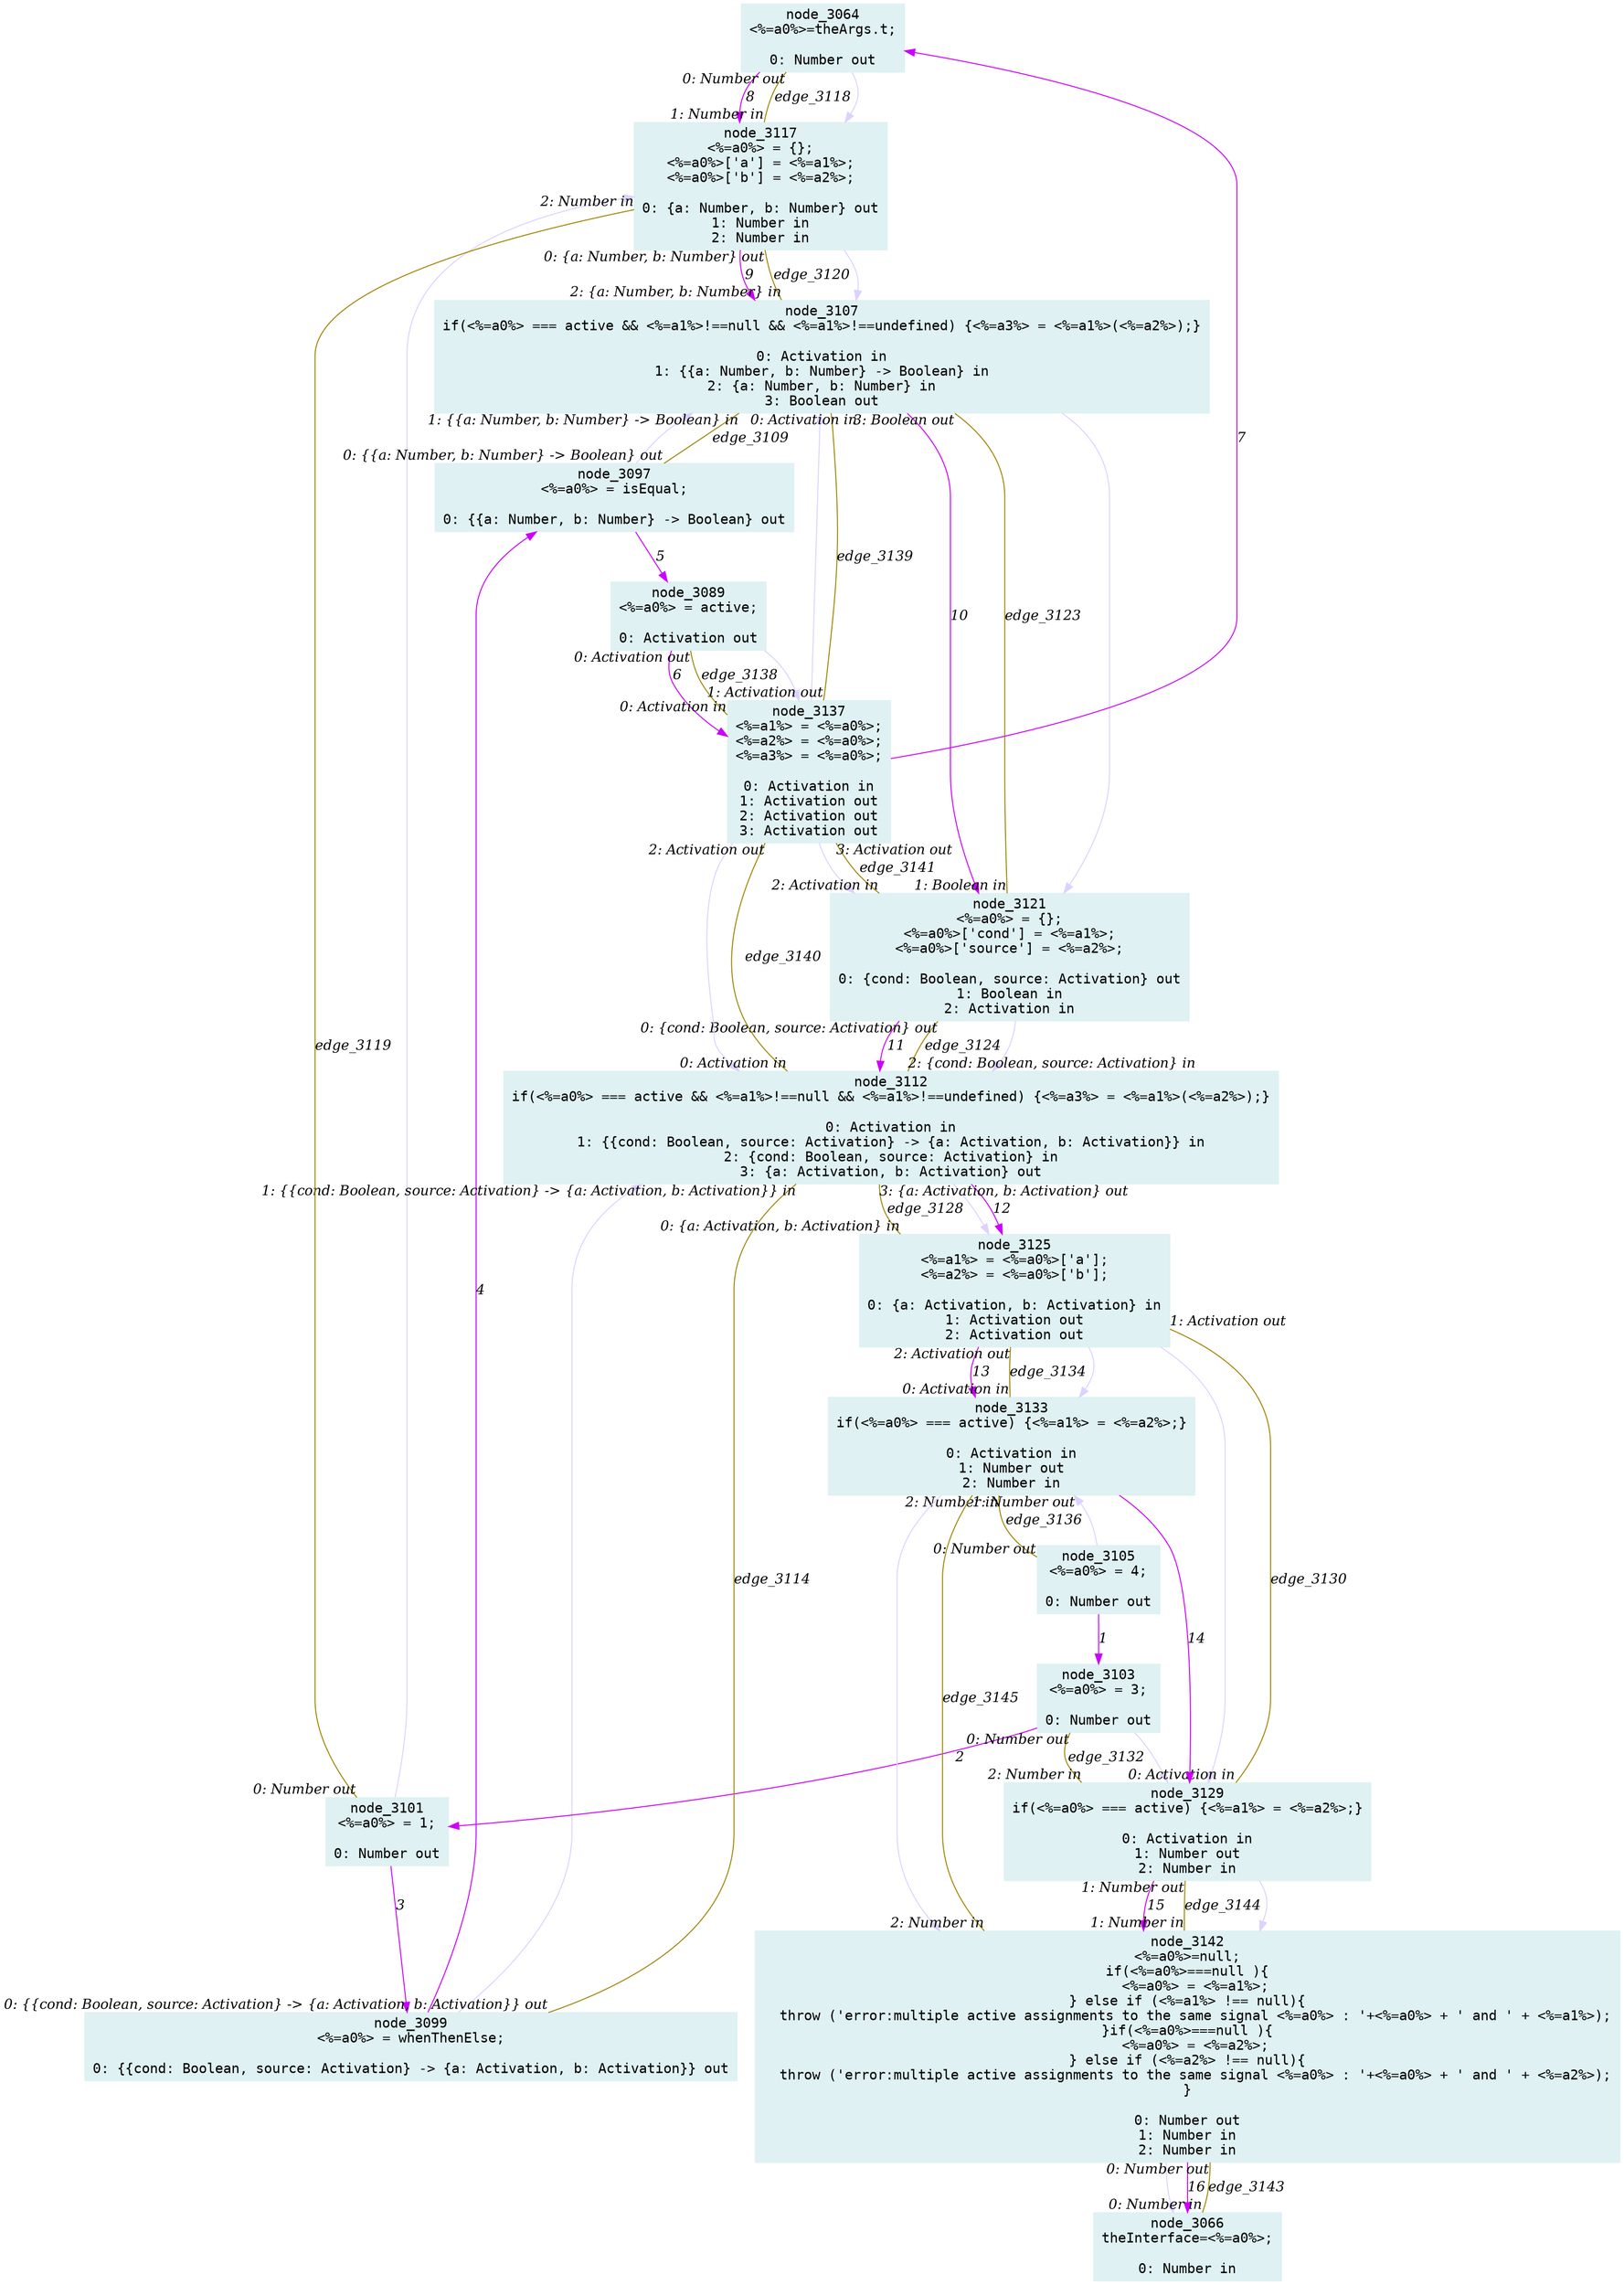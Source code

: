 digraph g{node_3064 [shape="box", style="filled", color="#dff1f2", fontname="Courier", label="node_3064
<%=a0%>=theArgs.t;

0: Number out" ]
node_3066 [shape="box", style="filled", color="#dff1f2", fontname="Courier", label="node_3066
theInterface=<%=a0%>;

0: Number in" ]
node_3089 [shape="box", style="filled", color="#dff1f2", fontname="Courier", label="node_3089
<%=a0%> = active;

0: Activation out" ]
node_3097 [shape="box", style="filled", color="#dff1f2", fontname="Courier", label="node_3097
<%=a0%> = isEqual;

0: {{a: Number, b: Number} -> Boolean} out" ]
node_3099 [shape="box", style="filled", color="#dff1f2", fontname="Courier", label="node_3099
<%=a0%> = whenThenElse;

0: {{cond: Boolean, source: Activation} -> {a: Activation, b: Activation}} out" ]
node_3101 [shape="box", style="filled", color="#dff1f2", fontname="Courier", label="node_3101
<%=a0%> = 1;

0: Number out" ]
node_3103 [shape="box", style="filled", color="#dff1f2", fontname="Courier", label="node_3103
<%=a0%> = 3;

0: Number out" ]
node_3105 [shape="box", style="filled", color="#dff1f2", fontname="Courier", label="node_3105
<%=a0%> = 4;

0: Number out" ]
node_3107 [shape="box", style="filled", color="#dff1f2", fontname="Courier", label="node_3107
if(<%=a0%> === active && <%=a1%>!==null && <%=a1%>!==undefined) {<%=a3%> = <%=a1%>(<%=a2%>);}

0: Activation in
1: {{a: Number, b: Number} -> Boolean} in
2: {a: Number, b: Number} in
3: Boolean out" ]
node_3112 [shape="box", style="filled", color="#dff1f2", fontname="Courier", label="node_3112
if(<%=a0%> === active && <%=a1%>!==null && <%=a1%>!==undefined) {<%=a3%> = <%=a1%>(<%=a2%>);}

0: Activation in
1: {{cond: Boolean, source: Activation} -> {a: Activation, b: Activation}} in
2: {cond: Boolean, source: Activation} in
3: {a: Activation, b: Activation} out" ]
node_3117 [shape="box", style="filled", color="#dff1f2", fontname="Courier", label="node_3117
<%=a0%> = {};
<%=a0%>['a'] = <%=a1%>;
<%=a0%>['b'] = <%=a2%>;

0: {a: Number, b: Number} out
1: Number in
2: Number in" ]
node_3121 [shape="box", style="filled", color="#dff1f2", fontname="Courier", label="node_3121
<%=a0%> = {};
<%=a0%>['cond'] = <%=a1%>;
<%=a0%>['source'] = <%=a2%>;

0: {cond: Boolean, source: Activation} out
1: Boolean in
2: Activation in" ]
node_3125 [shape="box", style="filled", color="#dff1f2", fontname="Courier", label="node_3125
<%=a1%> = <%=a0%>['a'];
<%=a2%> = <%=a0%>['b'];

0: {a: Activation, b: Activation} in
1: Activation out
2: Activation out" ]
node_3129 [shape="box", style="filled", color="#dff1f2", fontname="Courier", label="node_3129
if(<%=a0%> === active) {<%=a1%> = <%=a2%>;}

0: Activation in
1: Number out
2: Number in" ]
node_3133 [shape="box", style="filled", color="#dff1f2", fontname="Courier", label="node_3133
if(<%=a0%> === active) {<%=a1%> = <%=a2%>;}

0: Activation in
1: Number out
2: Number in" ]
node_3137 [shape="box", style="filled", color="#dff1f2", fontname="Courier", label="node_3137
<%=a1%> = <%=a0%>;
<%=a2%> = <%=a0%>;
<%=a3%> = <%=a0%>;

0: Activation in
1: Activation out
2: Activation out
3: Activation out" ]
node_3142 [shape="box", style="filled", color="#dff1f2", fontname="Courier", label="node_3142
<%=a0%>=null;
if(<%=a0%>===null ){
  <%=a0%> = <%=a1%>;
} else if (<%=a1%> !== null){
  throw ('error:multiple active assignments to the same signal <%=a0%> : '+<%=a0%> + ' and ' + <%=a1%>);
}if(<%=a0%>===null ){
  <%=a0%> = <%=a2%>;
} else if (<%=a2%> !== null){
  throw ('error:multiple active assignments to the same signal <%=a0%> : '+<%=a0%> + ' and ' + <%=a2%>);
}

0: Number out
1: Number in
2: Number in" ]
node_3142 -> node_3066 [dir=forward, arrowHead=normal, fontname="Times-Italic", arrowsize=1, color="#ddd2ff", label="",  headlabel="", taillabel="" ]
node_3129 -> node_3142 [dir=forward, arrowHead=normal, fontname="Times-Italic", arrowsize=1, color="#ddd2ff", label="",  headlabel="", taillabel="" ]
node_3133 -> node_3142 [dir=forward, arrowHead=normal, fontname="Times-Italic", arrowsize=1, color="#ddd2ff", label="",  headlabel="", taillabel="" ]
node_3125 -> node_3129 [dir=forward, arrowHead=normal, fontname="Times-Italic", arrowsize=1, color="#ddd2ff", label="",  headlabel="", taillabel="" ]
node_3125 -> node_3133 [dir=forward, arrowHead=normal, fontname="Times-Italic", arrowsize=1, color="#ddd2ff", label="",  headlabel="", taillabel="" ]
node_3112 -> node_3125 [dir=forward, arrowHead=normal, fontname="Times-Italic", arrowsize=1, color="#ddd2ff", label="",  headlabel="", taillabel="" ]
node_3121 -> node_3112 [dir=forward, arrowHead=normal, fontname="Times-Italic", arrowsize=1, color="#ddd2ff", label="",  headlabel="", taillabel="" ]
node_3107 -> node_3121 [dir=forward, arrowHead=normal, fontname="Times-Italic", arrowsize=1, color="#ddd2ff", label="",  headlabel="", taillabel="" ]
node_3117 -> node_3107 [dir=forward, arrowHead=normal, fontname="Times-Italic", arrowsize=1, color="#ddd2ff", label="",  headlabel="", taillabel="" ]
node_3064 -> node_3117 [dir=forward, arrowHead=normal, fontname="Times-Italic", arrowsize=1, color="#ddd2ff", label="",  headlabel="", taillabel="" ]
node_3137 -> node_3107 [dir=forward, arrowHead=normal, fontname="Times-Italic", arrowsize=1, color="#ddd2ff", label="",  headlabel="", taillabel="" ]
node_3137 -> node_3112 [dir=forward, arrowHead=normal, fontname="Times-Italic", arrowsize=1, color="#ddd2ff", label="",  headlabel="", taillabel="" ]
node_3137 -> node_3121 [dir=forward, arrowHead=normal, fontname="Times-Italic", arrowsize=1, color="#ddd2ff", label="",  headlabel="", taillabel="" ]
node_3089 -> node_3137 [dir=forward, arrowHead=normal, fontname="Times-Italic", arrowsize=1, color="#ddd2ff", label="",  headlabel="", taillabel="" ]
node_3097 -> node_3107 [dir=forward, arrowHead=normal, fontname="Times-Italic", arrowsize=1, color="#ddd2ff", label="",  headlabel="", taillabel="" ]
node_3099 -> node_3112 [dir=forward, arrowHead=normal, fontname="Times-Italic", arrowsize=1, color="#ddd2ff", label="",  headlabel="", taillabel="" ]
node_3101 -> node_3117 [dir=forward, arrowHead=normal, fontname="Times-Italic", arrowsize=1, color="#ddd2ff", label="",  headlabel="", taillabel="" ]
node_3103 -> node_3129 [dir=forward, arrowHead=normal, fontname="Times-Italic", arrowsize=1, color="#ddd2ff", label="",  headlabel="", taillabel="" ]
node_3105 -> node_3133 [dir=forward, arrowHead=normal, fontname="Times-Italic", arrowsize=1, color="#ddd2ff", label="",  headlabel="", taillabel="" ]
node_3105 -> node_3103 [dir=forward, arrowHead=normal, fontname="Times-Italic", arrowsize=1, color="#cc00ff", label="1",  headlabel="", taillabel="" ]
node_3103 -> node_3101 [dir=forward, arrowHead=normal, fontname="Times-Italic", arrowsize=1, color="#cc00ff", label="2",  headlabel="", taillabel="" ]
node_3101 -> node_3099 [dir=forward, arrowHead=normal, fontname="Times-Italic", arrowsize=1, color="#cc00ff", label="3",  headlabel="", taillabel="" ]
node_3099 -> node_3097 [dir=forward, arrowHead=normal, fontname="Times-Italic", arrowsize=1, color="#cc00ff", label="4",  headlabel="", taillabel="" ]
node_3097 -> node_3089 [dir=forward, arrowHead=normal, fontname="Times-Italic", arrowsize=1, color="#cc00ff", label="5",  headlabel="", taillabel="" ]
node_3089 -> node_3137 [dir=forward, arrowHead=normal, fontname="Times-Italic", arrowsize=1, color="#cc00ff", label="6",  headlabel="", taillabel="" ]
node_3137 -> node_3064 [dir=forward, arrowHead=normal, fontname="Times-Italic", arrowsize=1, color="#cc00ff", label="7",  headlabel="", taillabel="" ]
node_3064 -> node_3117 [dir=forward, arrowHead=normal, fontname="Times-Italic", arrowsize=1, color="#cc00ff", label="8",  headlabel="", taillabel="" ]
node_3117 -> node_3107 [dir=forward, arrowHead=normal, fontname="Times-Italic", arrowsize=1, color="#cc00ff", label="9",  headlabel="", taillabel="" ]
node_3107 -> node_3121 [dir=forward, arrowHead=normal, fontname="Times-Italic", arrowsize=1, color="#cc00ff", label="10",  headlabel="", taillabel="" ]
node_3121 -> node_3112 [dir=forward, arrowHead=normal, fontname="Times-Italic", arrowsize=1, color="#cc00ff", label="11",  headlabel="", taillabel="" ]
node_3112 -> node_3125 [dir=forward, arrowHead=normal, fontname="Times-Italic", arrowsize=1, color="#cc00ff", label="12",  headlabel="", taillabel="" ]
node_3125 -> node_3133 [dir=forward, arrowHead=normal, fontname="Times-Italic", arrowsize=1, color="#cc00ff", label="13",  headlabel="", taillabel="" ]
node_3133 -> node_3129 [dir=forward, arrowHead=normal, fontname="Times-Italic", arrowsize=1, color="#cc00ff", label="14",  headlabel="", taillabel="" ]
node_3129 -> node_3142 [dir=forward, arrowHead=normal, fontname="Times-Italic", arrowsize=1, color="#cc00ff", label="15",  headlabel="", taillabel="" ]
node_3142 -> node_3066 [dir=forward, arrowHead=normal, fontname="Times-Italic", arrowsize=1, color="#cc00ff", label="16",  headlabel="", taillabel="" ]
node_3107 -> node_3097 [dir=none, arrowHead=none, fontname="Times-Italic", arrowsize=1, color="#9d8400", label="edge_3109",  headlabel="0: {{a: Number, b: Number} -> Boolean} out", taillabel="1: {{a: Number, b: Number} -> Boolean} in" ]
node_3112 -> node_3099 [dir=none, arrowHead=none, fontname="Times-Italic", arrowsize=1, color="#9d8400", label="edge_3114",  headlabel="0: {{cond: Boolean, source: Activation} -> {a: Activation, b: Activation}} out", taillabel="1: {{cond: Boolean, source: Activation} -> {a: Activation, b: Activation}} in" ]
node_3117 -> node_3064 [dir=none, arrowHead=none, fontname="Times-Italic", arrowsize=1, color="#9d8400", label="edge_3118",  headlabel="0: Number out", taillabel="1: Number in" ]
node_3117 -> node_3101 [dir=none, arrowHead=none, fontname="Times-Italic", arrowsize=1, color="#9d8400", label="edge_3119",  headlabel="0: Number out", taillabel="2: Number in" ]
node_3117 -> node_3107 [dir=none, arrowHead=none, fontname="Times-Italic", arrowsize=1, color="#9d8400", label="edge_3120",  headlabel="2: {a: Number, b: Number} in", taillabel="0: {a: Number, b: Number} out" ]
node_3121 -> node_3107 [dir=none, arrowHead=none, fontname="Times-Italic", arrowsize=1, color="#9d8400", label="edge_3123",  headlabel="3: Boolean out", taillabel="1: Boolean in" ]
node_3121 -> node_3112 [dir=none, arrowHead=none, fontname="Times-Italic", arrowsize=1, color="#9d8400", label="edge_3124",  headlabel="2: {cond: Boolean, source: Activation} in", taillabel="0: {cond: Boolean, source: Activation} out" ]
node_3125 -> node_3112 [dir=none, arrowHead=none, fontname="Times-Italic", arrowsize=1, color="#9d8400", label="edge_3128",  headlabel="3: {a: Activation, b: Activation} out", taillabel="0: {a: Activation, b: Activation} in" ]
node_3129 -> node_3125 [dir=none, arrowHead=none, fontname="Times-Italic", arrowsize=1, color="#9d8400", label="edge_3130",  headlabel="1: Activation out", taillabel="0: Activation in" ]
node_3129 -> node_3103 [dir=none, arrowHead=none, fontname="Times-Italic", arrowsize=1, color="#9d8400", label="edge_3132",  headlabel="0: Number out", taillabel="2: Number in" ]
node_3133 -> node_3125 [dir=none, arrowHead=none, fontname="Times-Italic", arrowsize=1, color="#9d8400", label="edge_3134",  headlabel="2: Activation out", taillabel="0: Activation in" ]
node_3133 -> node_3105 [dir=none, arrowHead=none, fontname="Times-Italic", arrowsize=1, color="#9d8400", label="edge_3136",  headlabel="0: Number out", taillabel="2: Number in" ]
node_3089 -> node_3137 [dir=none, arrowHead=none, fontname="Times-Italic", arrowsize=1, color="#9d8400", label="edge_3138",  headlabel="0: Activation in", taillabel="0: Activation out" ]
node_3137 -> node_3107 [dir=none, arrowHead=none, fontname="Times-Italic", arrowsize=1, color="#9d8400", label="edge_3139",  headlabel="0: Activation in", taillabel="1: Activation out" ]
node_3137 -> node_3112 [dir=none, arrowHead=none, fontname="Times-Italic", arrowsize=1, color="#9d8400", label="edge_3140",  headlabel="0: Activation in", taillabel="2: Activation out" ]
node_3137 -> node_3121 [dir=none, arrowHead=none, fontname="Times-Italic", arrowsize=1, color="#9d8400", label="edge_3141",  headlabel="2: Activation in", taillabel="3: Activation out" ]
node_3142 -> node_3066 [dir=none, arrowHead=none, fontname="Times-Italic", arrowsize=1, color="#9d8400", label="edge_3143",  headlabel="0: Number in", taillabel="0: Number out" ]
node_3129 -> node_3142 [dir=none, arrowHead=none, fontname="Times-Italic", arrowsize=1, color="#9d8400", label="edge_3144",  headlabel="1: Number in", taillabel="1: Number out" ]
node_3133 -> node_3142 [dir=none, arrowHead=none, fontname="Times-Italic", arrowsize=1, color="#9d8400", label="edge_3145",  headlabel="2: Number in", taillabel="1: Number out" ]
}